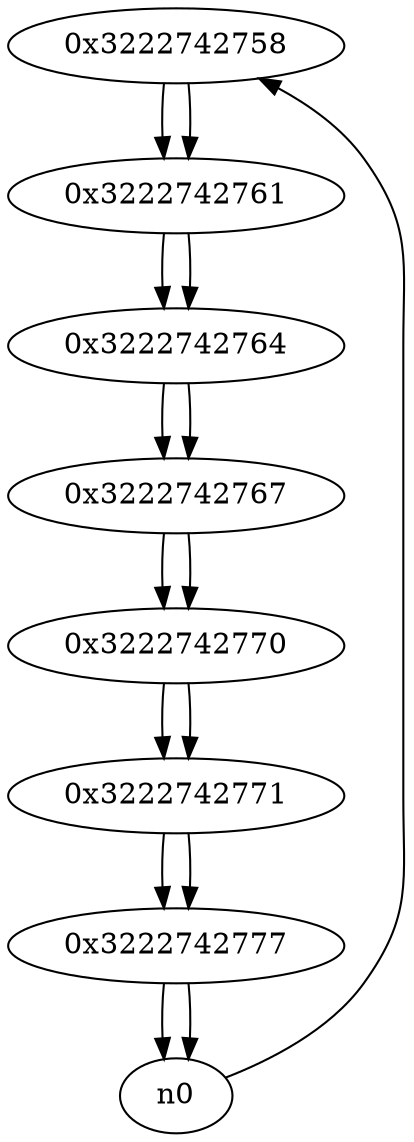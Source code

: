 digraph G{
/* nodes */
  n1 [label="0x3222742758"]
  n2 [label="0x3222742761"]
  n3 [label="0x3222742764"]
  n4 [label="0x3222742767"]
  n5 [label="0x3222742770"]
  n6 [label="0x3222742771"]
  n7 [label="0x3222742777"]
/* edges */
n1 -> n2;
n0 -> n1;
n2 -> n3;
n1 -> n2;
n3 -> n4;
n2 -> n3;
n4 -> n5;
n3 -> n4;
n5 -> n6;
n4 -> n5;
n6 -> n7;
n5 -> n6;
n7 -> n0;
n7 -> n0;
n6 -> n7;
}
